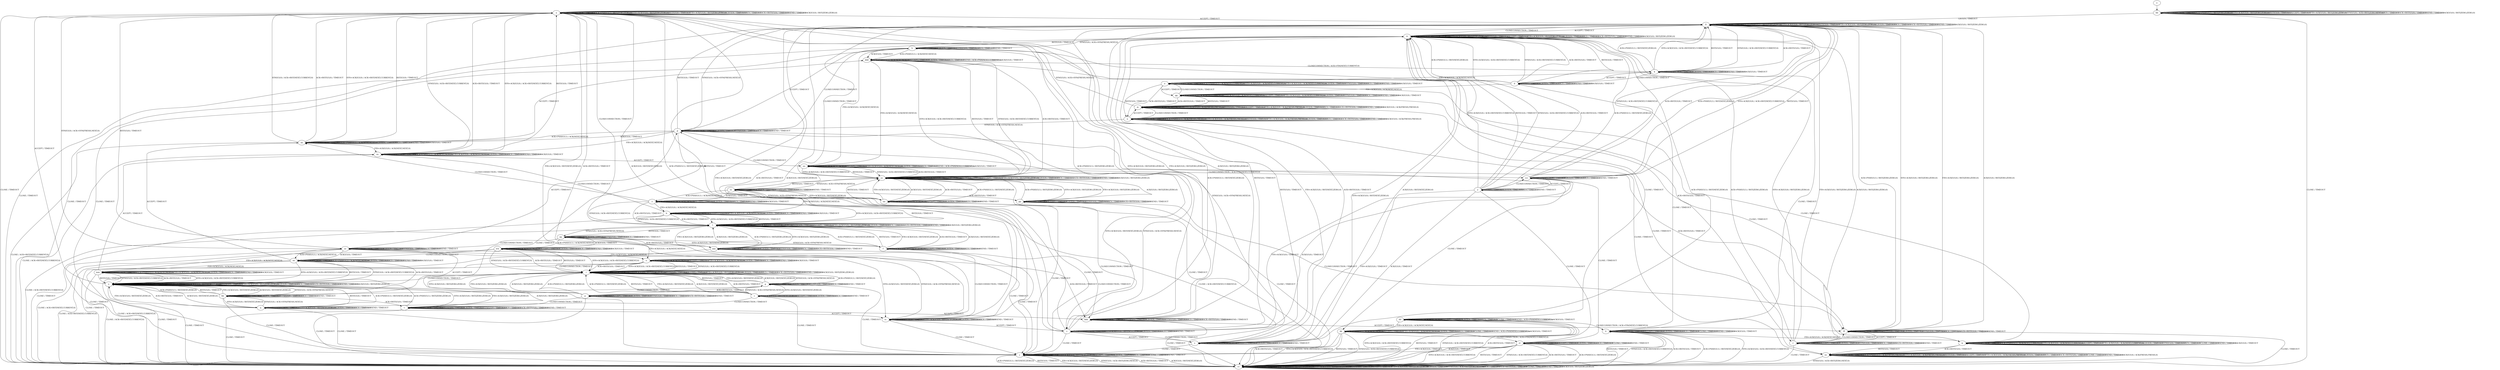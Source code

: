 digraph "" {
	graph ["Incoming time"=0.0005280971527099609,
		"Outgoing time"=0.07684731483459473,
		Output="{'States': 56, 'Transitions': 716, 'Filename': '../results/tcp_preset_100/TCP_FreeBSD_Server-TCP_FreeBSD_Server-3.dot'}",
		Reference="{'States': 56, 'Transitions': 716, 'Filename': '../subjects/tcp/TCP_FreeBSD_Server.dot'}",
		Solver=yices,
		Updated="{'States': 56, 'Transitions': 716, 'Filename': '../subjects/tcp/TCP_FreeBSD_Server.dot'}",
		"f-measure"=1.0,
		precision=1.0,
		recall=1.0
	];
	a -> a	[key=0,
		label="CLOSECONNECTION / TIMEOUT"];
	a -> a	[key=1,
		label="ACK+PSH(V,V,1) / RST(ZERO,ZERO,0)"];
	a -> a	[key=2,
		label="SYN+ACK(V,V,0) / RST(ZERO,ZERO,0)"];
	a -> a	[key=3,
		label="RST(V,V,0) / TIMEOUT"];
	a -> a	[key=4,
		label="FIN+ACK(V,V,0) / RST(ZERO,ZERO,0)"];
	a -> a	[key=5,
		label="LISTEN / TIMEOUT"];
	a -> a	[key=6,
		label="RCV / TIMEOUT"];
	a -> a	[key=7,
		label="ACK+RST(V,V,0) / TIMEOUT"];
	a -> a	[key=8,
		label="SEND / TIMEOUT"];
	a -> a	[key=9,
		label="ACK(V,V,0) / RST(ZERO,ZERO,0)"];
	a -> ll	[key=0,
		label="ACCEPT / TIMEOUT"];
	a -> vv	[key=0,
		label="CLOSE / TIMEOUT"];
	a -> zz	[key=0,
		label="SYN(V,V,0) / ACK+SYN(FRESH,NEXT,0)"];
	b -> b	[key=0,
		label="ACK+PSH(V,V,1) / ACK(NEXT,NEXT,0)"];
	b -> b	[key=1,
		label="ACCEPT / TIMEOUT"];
	b -> b	[key=2,
		label="FIN+ACK(V,V,0) / ACK(NEXT,NEXT,0)"];
	b -> b	[key=3,
		label="LISTEN / TIMEOUT"];
	b -> b	[key=4,
		label="RCV / TIMEOUT"];
	b -> b	[key=5,
		label="SEND / TIMEOUT"];
	b -> b	[key=6,
		label="ACK(V,V,0) / TIMEOUT"];
	b -> l	[key=0,
		label="SYN+ACK(V,V,0) / ACK+RST(NEXT,CURRENT,0)"];
	b -> l	[key=1,
		label="RST(V,V,0) / TIMEOUT"];
	b -> l	[key=2,
		label="SYN(V,V,0) / ACK+RST(NEXT,CURRENT,0)"];
	b -> l	[key=3,
		label="ACK+RST(V,V,0) / TIMEOUT"];
	b -> vv	[key=0,
		label="CLOSE / ACK+RST(NEXT,CURRENT,0)"];
	b -> xx	[key=0,
		label="CLOSECONNECTION / TIMEOUT"];
	c -> c	[key=0,
		label="SYN+ACK(V,V,0) / RST(NEXT,ZERO,0)"];
	c -> c	[key=1,
		label="ACCEPT / TIMEOUT"];
	c -> c	[key=2,
		label="LISTEN / TIMEOUT"];
	c -> c	[key=3,
		label="RCV / TIMEOUT"];
	c -> c	[key=4,
		label="SEND / TIMEOUT"];
	c -> g	[key=0,
		label="SYN(V,V,0) / ACK+SYN(FRESH,NEXT,0)"];
	c -> i	[key=0,
		label="ACK+PSH(V,V,1) / RST(NEXT,ZERO,0)"];
	c -> i	[key=1,
		label="RST(V,V,0) / TIMEOUT"];
	c -> i	[key=2,
		label="FIN+ACK(V,V,0) / RST(NEXT,ZERO,0)"];
	c -> i	[key=3,
		label="ACK+RST(V,V,0) / TIMEOUT"];
	c -> i	[key=4,
		label="ACK(V,V,0) / RST(NEXT,ZERO,0)"];
	c -> j	[key=0,
		label="CLOSE / TIMEOUT"];
	c -> q	[key=0,
		label="CLOSECONNECTION / TIMEOUT"];
	d -> d	[key=0,
		label="ACCEPT / TIMEOUT"];
	d -> d	[key=1,
		label="LISTEN / TIMEOUT"];
	d -> d	[key=2,
		label="RCV / TIMEOUT"];
	d -> d	[key=3,
		label="SEND / TIMEOUT"];
	d -> d	[key=4,
		label="ACK(V,V,0) / TIMEOUT"];
	d -> k	[key=0,
		label="CLOSECONNECTION / TIMEOUT"];
	d -> gg	[key=0,
		label="FIN+ACK(V,V,0) / ACK(NEXT,NEXT,0)"];
	d -> ii	[key=0,
		label="CLOSE / TIMEOUT"];
	d -> tt	[key=0,
		label="ACK+PSH(V,V,1) / RST(NEXT,ZERO,0)"];
	d -> tt	[key=1,
		label="SYN+ACK(V,V,0) / ACK+RST(NEXT,CURRENT,0)"];
	d -> tt	[key=2,
		label="RST(V,V,0) / TIMEOUT"];
	d -> tt	[key=3,
		label="SYN(V,V,0) / ACK+RST(NEXT,CURRENT,0)"];
	d -> tt	[key=4,
		label="ACK+RST(V,V,0) / TIMEOUT"];
	e -> bb	[key=0];
	f -> f	[key=0,
		label="SYN+ACK(V,V,0) / RST(NEXT,ZERO,0)"];
	f -> f	[key=1,
		label="ACCEPT / TIMEOUT"];
	f -> f	[key=2,
		label="LISTEN / TIMEOUT"];
	f -> f	[key=3,
		label="RCV / TIMEOUT"];
	f -> f	[key=4,
		label="SEND / TIMEOUT"];
	f -> j	[key=0,
		label="CLOSE / TIMEOUT"];
	f -> l	[key=0,
		label="ACK+PSH(V,V,1) / RST(NEXT,ZERO,0)"];
	f -> l	[key=1,
		label="RST(V,V,0) / TIMEOUT"];
	f -> l	[key=2,
		label="FIN+ACK(V,V,0) / RST(NEXT,ZERO,0)"];
	f -> l	[key=3,
		label="ACK+RST(V,V,0) / TIMEOUT"];
	f -> l	[key=4,
		label="ACK(V,V,0) / RST(NEXT,ZERO,0)"];
	f -> cc	[key=0,
		label="CLOSECONNECTION / TIMEOUT"];
	f -> qq	[key=0,
		label="SYN(V,V,0) / ACK+SYN(FRESH,NEXT,0)"];
	g -> c	[key=0,
		label="SYN+ACK(V,V,0) / RST(NEXT,ZERO,0)"];
	g -> g	[key=0,
		label="ACCEPT / TIMEOUT"];
	g -> g	[key=1,
		label="LISTEN / TIMEOUT"];
	g -> g	[key=2,
		label="SYN(V,V,0) / TIMEOUT"];
	g -> g	[key=3,
		label="RCV / TIMEOUT"];
	g -> g	[key=4,
		label="SEND / TIMEOUT"];
	g -> i	[key=0,
		label="ACK+PSH(V,V,1) / RST(NEXT,ZERO,0)"];
	g -> i	[key=1,
		label="RST(V,V,0) / TIMEOUT"];
	g -> i	[key=2,
		label="FIN+ACK(V,V,0) / RST(NEXT,ZERO,0)"];
	g -> i	[key=3,
		label="ACK(V,V,0) / RST(NEXT,ZERO,0)"];
	g -> j	[key=0,
		label="CLOSE / TIMEOUT"];
	g -> p	[key=0,
		label="ACK+RST(V,V,0) / TIMEOUT"];
	g -> hh	[key=0,
		label="CLOSECONNECTION / TIMEOUT"];
	h -> h	[key=0,
		label="ACCEPT / TIMEOUT"];
	h -> h	[key=1,
		label="LISTEN / TIMEOUT"];
	h -> h	[key=2,
		label="SYN(V,V,0) / TIMEOUT"];
	h -> h	[key=3,
		label="RCV / TIMEOUT"];
	h -> h	[key=4,
		label="SEND / TIMEOUT"];
	h -> j	[key=0,
		label="CLOSE / TIMEOUT"];
	h -> r	[key=0,
		label="ACK+RST(V,V,0) / TIMEOUT"];
	h -> s	[key=0,
		label="SYN+ACK(V,V,0) / RST(NEXT,ZERO,0)"];
	h -> jj	[key=0,
		label="CLOSECONNECTION / TIMEOUT"];
	h -> tt	[key=0,
		label="RST(V,V,0) / TIMEOUT"];
	h -> uu	[key=0,
		label="FIN+ACK(V,V,0) / ACK(NEXT,NEXT,0)"];
	h -> ddd	[key=0,
		label="ACK+PSH(V,V,1) / ACK(NEXT,NEXT,0)"];
	h -> ddd	[key=1,
		label="ACK(V,V,0) / TIMEOUT"];
	i -> g	[key=0,
		label="SYN(V,V,0) / ACK+SYN(FRESH,NEXT,0)"];
	i -> i	[key=0,
		label="ACK+PSH(V,V,1) / RST(ZERO,ZERO,0)"];
	i -> i	[key=1,
		label="SYN+ACK(V,V,0) / RST(ZERO,ZERO,0)"];
	i -> i	[key=2,
		label="RST(V,V,0) / TIMEOUT"];
	i -> i	[key=3,
		label="ACCEPT / TIMEOUT"];
	i -> i	[key=4,
		label="FIN+ACK(V,V,0) / RST(ZERO,ZERO,0)"];
	i -> i	[key=5,
		label="LISTEN / TIMEOUT"];
	i -> i	[key=6,
		label="RCV / TIMEOUT"];
	i -> i	[key=7,
		label="ACK+RST(V,V,0) / TIMEOUT"];
	i -> i	[key=8,
		label="SEND / TIMEOUT"];
	i -> i	[key=9,
		label="ACK(V,V,0) / RST(ZERO,ZERO,0)"];
	i -> x	[key=0,
		label="CLOSECONNECTION / TIMEOUT"];
	i -> vv	[key=0,
		label="CLOSE / TIMEOUT"];
	j -> j	[key=0,
		label="CLOSECONNECTION / TIMEOUT"];
	j -> j	[key=1,
		label="SYN+ACK(V,V,0) / RST(NEXT,ZERO,0)"];
	j -> j	[key=2,
		label="ACCEPT / TIMEOUT"];
	j -> j	[key=3,
		label="LISTEN / TIMEOUT"];
	j -> j	[key=4,
		label="RCV / TIMEOUT"];
	j -> j	[key=5,
		label="CLOSE / TIMEOUT"];
	j -> j	[key=6,
		label="SEND / TIMEOUT"];
	j -> vv	[key=0,
		label="ACK+PSH(V,V,1) / RST(NEXT,ZERO,0)"];
	j -> vv	[key=1,
		label="RST(V,V,0) / TIMEOUT"];
	j -> vv	[key=2,
		label="FIN+ACK(V,V,0) / RST(NEXT,ZERO,0)"];
	j -> vv	[key=3,
		label="SYN(V,V,0) / ACK+RST(ZERO,NEXT,0)"];
	j -> vv	[key=4,
		label="ACK+RST(V,V,0) / TIMEOUT"];
	j -> vv	[key=5,
		label="ACK(V,V,0) / RST(NEXT,ZERO,0)"];
	k -> d	[key=0,
		label="ACCEPT / TIMEOUT"];
	k -> k	[key=0,
		label="CLOSECONNECTION / TIMEOUT"];
	k -> k	[key=1,
		label="LISTEN / TIMEOUT"];
	k -> k	[key=2,
		label="RCV / TIMEOUT"];
	k -> k	[key=3,
		label="SEND / TIMEOUT"];
	k -> k	[key=4,
		label="ACK(V,V,0) / TIMEOUT"];
	k -> u	[key=0,
		label="FIN+ACK(V,V,0) / ACK(NEXT,NEXT,0)"];
	k -> ii	[key=0,
		label="CLOSE / TIMEOUT"];
	k -> ll	[key=0,
		label="ACK+PSH(V,V,1) / RST(NEXT,ZERO,0)"];
	k -> ll	[key=1,
		label="SYN+ACK(V,V,0) / ACK+RST(NEXT,CURRENT,0)"];
	k -> ll	[key=2,
		label="RST(V,V,0) / TIMEOUT"];
	k -> ll	[key=3,
		label="SYN(V,V,0) / ACK+RST(NEXT,CURRENT,0)"];
	k -> ll	[key=4,
		label="ACK+RST(V,V,0) / TIMEOUT"];
	l -> a	[key=0,
		label="CLOSECONNECTION / TIMEOUT"];
	l -> l	[key=0,
		label="ACK+PSH(V,V,1) / RST(ZERO,ZERO,0)"];
	l -> l	[key=1,
		label="SYN+ACK(V,V,0) / RST(ZERO,ZERO,0)"];
	l -> l	[key=2,
		label="RST(V,V,0) / TIMEOUT"];
	l -> l	[key=3,
		label="ACCEPT / TIMEOUT"];
	l -> l	[key=4,
		label="FIN+ACK(V,V,0) / RST(ZERO,ZERO,0)"];
	l -> l	[key=5,
		label="LISTEN / TIMEOUT"];
	l -> l	[key=6,
		label="RCV / TIMEOUT"];
	l -> l	[key=7,
		label="ACK+RST(V,V,0) / TIMEOUT"];
	l -> l	[key=8,
		label="SEND / TIMEOUT"];
	l -> l	[key=9,
		label="ACK(V,V,0) / RST(ZERO,ZERO,0)"];
	l -> qq	[key=0,
		label="SYN(V,V,0) / ACK+SYN(FRESH,NEXT,0)"];
	l -> vv	[key=0,
		label="CLOSE / TIMEOUT"];
	m -> h	[key=0,
		label="SYN(V,V,0) / ACK+SYN(FRESH,NEXT,0)"];
	m -> m	[key=0,
		label="ACK+PSH(V,V,1) / ACK(FRESH,FRESH,0)"];
	m -> m	[key=1,
		label="SYN+ACK(V,V,0) / ACK(FRESH,FRESH,0)"];
	m -> m	[key=2,
		label="RST(V,V,0) / TIMEOUT"];
	m -> m	[key=3,
		label="ACCEPT / TIMEOUT"];
	m -> m	[key=4,
		label="FIN+ACK(V,V,0) / ACK(FRESH,FRESH,0)"];
	m -> m	[key=5,
		label="LISTEN / TIMEOUT"];
	m -> m	[key=6,
		label="RCV / TIMEOUT"];
	m -> m	[key=7,
		label="ACK+RST(V,V,0) / TIMEOUT"];
	m -> m	[key=8,
		label="SEND / TIMEOUT"];
	m -> m	[key=9,
		label="ACK(V,V,0) / ACK(FRESH,FRESH,0)"];
	m -> n	[key=0,
		label="CLOSECONNECTION / TIMEOUT"];
	m -> oo	[key=0,
		label="CLOSE / TIMEOUT"];
	n -> m	[key=0,
		label="ACCEPT / TIMEOUT"];
	n -> n	[key=0,
		label="CLOSECONNECTION / TIMEOUT"];
	n -> n	[key=1,
		label="ACK+PSH(V,V,1) / ACK(FRESH,FRESH,0)"];
	n -> n	[key=2,
		label="SYN+ACK(V,V,0) / ACK(FRESH,FRESH,0)"];
	n -> n	[key=3,
		label="RST(V,V,0) / TIMEOUT"];
	n -> n	[key=4,
		label="FIN+ACK(V,V,0) / ACK(FRESH,FRESH,0)"];
	n -> n	[key=5,
		label="LISTEN / TIMEOUT"];
	n -> n	[key=6,
		label="RCV / TIMEOUT"];
	n -> n	[key=7,
		label="ACK+RST(V,V,0) / TIMEOUT"];
	n -> n	[key=8,
		label="SEND / TIMEOUT"];
	n -> n	[key=9,
		label="ACK(V,V,0) / ACK(FRESH,FRESH,0)"];
	n -> jj	[key=0,
		label="SYN(V,V,0) / ACK+SYN(FRESH,NEXT,0)"];
	n -> oo	[key=0,
		label="CLOSE / TIMEOUT"];
	o -> i	[key=0,
		label="SYN+ACK(V,V,0) / ACK+RST(NEXT,CURRENT,0)"];
	o -> i	[key=1,
		label="RST(V,V,0) / TIMEOUT"];
	o -> i	[key=2,
		label="SYN(V,V,0) / ACK+RST(NEXT,CURRENT,0)"];
	o -> i	[key=3,
		label="ACK+RST(V,V,0) / TIMEOUT"];
	o -> o	[key=0,
		label="ACK+PSH(V,V,1) / ACK(NEXT,NEXT,0)"];
	o -> o	[key=1,
		label="ACCEPT / TIMEOUT"];
	o -> o	[key=2,
		label="FIN+ACK(V,V,0) / ACK(NEXT,NEXT,0)"];
	o -> o	[key=3,
		label="LISTEN / TIMEOUT"];
	o -> o	[key=4,
		label="RCV / TIMEOUT"];
	o -> o	[key=5,
		label="SEND / TIMEOUT"];
	o -> o	[key=6,
		label="ACK(V,V,0) / TIMEOUT"];
	o -> mm	[key=0,
		label="CLOSECONNECTION / TIMEOUT"];
	o -> vv	[key=0,
		label="CLOSE / ACK+RST(NEXT,CURRENT,0)"];
	p -> i	[key=0,
		label="ACK+PSH(V,V,1) / RST(ZERO,ZERO,0)"];
	p -> i	[key=1,
		label="SYN+ACK(V,V,0) / RST(ZERO,ZERO,0)"];
	p -> i	[key=2,
		label="FIN+ACK(V,V,0) / RST(ZERO,ZERO,0)"];
	p -> i	[key=3,
		label="ACK(V,V,0) / RST(ZERO,ZERO,0)"];
	p -> p	[key=0,
		label="RST(V,V,0) / TIMEOUT"];
	p -> p	[key=1,
		label="ACCEPT / TIMEOUT"];
	p -> p	[key=2,
		label="LISTEN / TIMEOUT"];
	p -> p	[key=3,
		label="SYN(V,V,0) / TIMEOUT"];
	p -> p	[key=4,
		label="RCV / TIMEOUT"];
	p -> p	[key=5,
		label="ACK+RST(V,V,0) / TIMEOUT"];
	p -> p	[key=6,
		label="SEND / TIMEOUT"];
	p -> t	[key=0,
		label="CLOSECONNECTION / TIMEOUT"];
	p -> vv	[key=0,
		label="CLOSE / TIMEOUT"];
	q -> j	[key=0,
		label="CLOSE / TIMEOUT"];
	q -> q	[key=0,
		label="CLOSECONNECTION / TIMEOUT"];
	q -> q	[key=1,
		label="SYN+ACK(V,V,0) / RST(NEXT,ZERO,0)"];
	q -> q	[key=2,
		label="LISTEN / TIMEOUT"];
	q -> q	[key=3,
		label="RCV / TIMEOUT"];
	q -> q	[key=4,
		label="SEND / TIMEOUT"];
	q -> x	[key=0,
		label="ACK+PSH(V,V,1) / RST(NEXT,ZERO,0)"];
	q -> x	[key=1,
		label="RST(V,V,0) / TIMEOUT"];
	q -> x	[key=2,
		label="FIN+ACK(V,V,0) / RST(NEXT,ZERO,0)"];
	q -> x	[key=3,
		label="ACK+RST(V,V,0) / TIMEOUT"];
	q -> x	[key=4,
		label="ACK(V,V,0) / RST(NEXT,ZERO,0)"];
	q -> cc	[key=0,
		label="ACCEPT / TIMEOUT"];
	q -> hh	[key=0,
		label="SYN(V,V,0) / ACK+SYN(FRESH,NEXT,0)"];
	r -> r	[key=0,
		label="RST(V,V,0) / TIMEOUT"];
	r -> r	[key=1,
		label="ACCEPT / TIMEOUT"];
	r -> r	[key=2,
		label="LISTEN / TIMEOUT"];
	r -> r	[key=3,
		label="SYN(V,V,0) / TIMEOUT"];
	r -> r	[key=4,
		label="RCV / TIMEOUT"];
	r -> r	[key=5,
		label="ACK+RST(V,V,0) / TIMEOUT"];
	r -> r	[key=6,
		label="SEND / TIMEOUT"];
	r -> ff	[key=0,
		label="CLOSECONNECTION / TIMEOUT"];
	r -> tt	[key=0,
		label="ACK+PSH(V,V,1) / RST(ZERO,ZERO,0)"];
	r -> tt	[key=1,
		label="SYN+ACK(V,V,0) / RST(ZERO,ZERO,0)"];
	r -> tt	[key=2,
		label="FIN+ACK(V,V,0) / RST(ZERO,ZERO,0)"];
	r -> tt	[key=3,
		label="ACK(V,V,0) / RST(ZERO,ZERO,0)"];
	r -> vv	[key=0,
		label="CLOSE / TIMEOUT"];
	s -> h	[key=0,
		label="SYN(V,V,0) / ACK+SYN(FRESH,NEXT,0)"];
	s -> j	[key=0,
		label="CLOSE / TIMEOUT"];
	s -> s	[key=0,
		label="SYN+ACK(V,V,0) / RST(NEXT,ZERO,0)"];
	s -> s	[key=1,
		label="ACCEPT / TIMEOUT"];
	s -> s	[key=2,
		label="LISTEN / TIMEOUT"];
	s -> s	[key=3,
		label="RCV / TIMEOUT"];
	s -> s	[key=4,
		label="SEND / TIMEOUT"];
	s -> v	[key=0,
		label="CLOSECONNECTION / TIMEOUT"];
	s -> tt	[key=0,
		label="ACK+PSH(V,V,1) / RST(NEXT,ZERO,0)"];
	s -> tt	[key=1,
		label="RST(V,V,0) / TIMEOUT"];
	s -> tt	[key=2,
		label="FIN+ACK(V,V,0) / RST(NEXT,ZERO,0)"];
	s -> tt	[key=3,
		label="ACK+RST(V,V,0) / TIMEOUT"];
	s -> tt	[key=4,
		label="ACK(V,V,0) / RST(NEXT,ZERO,0)"];
	t -> t	[key=0,
		label="CLOSECONNECTION / TIMEOUT"];
	t -> t	[key=1,
		label="RST(V,V,0) / TIMEOUT"];
	t -> t	[key=2,
		label="LISTEN / TIMEOUT"];
	t -> t	[key=3,
		label="SYN(V,V,0) / TIMEOUT"];
	t -> t	[key=4,
		label="RCV / TIMEOUT"];
	t -> t	[key=5,
		label="ACK+RST(V,V,0) / TIMEOUT"];
	t -> t	[key=6,
		label="SEND / TIMEOUT"];
	t -> x	[key=0,
		label="ACK+PSH(V,V,1) / RST(ZERO,ZERO,0)"];
	t -> x	[key=1,
		label="SYN+ACK(V,V,0) / RST(ZERO,ZERO,0)"];
	t -> x	[key=2,
		label="FIN+ACK(V,V,0) / RST(ZERO,ZERO,0)"];
	t -> x	[key=3,
		label="ACK(V,V,0) / RST(ZERO,ZERO,0)"];
	t -> vv	[key=0,
		label="CLOSE / TIMEOUT"];
	t -> bbb	[key=0,
		label="ACCEPT / TIMEOUT"];
	u -> n	[key=0,
		label="RST(V,V,0) / TIMEOUT"];
	u -> n	[key=1,
		label="ACK+RST(V,V,0) / TIMEOUT"];
	u -> u	[key=0,
		label="CLOSECONNECTION / TIMEOUT"];
	u -> u	[key=1,
		label="ACK+PSH(V,V,1) / ACK(NEXT,CURRENT,0)"];
	u -> u	[key=2,
		label="SYN+ACK(V,V,0) / ACK(NEXT,CURRENT,0)"];
	u -> u	[key=3,
		label="FIN+ACK(V,V,0) / ACK(NEXT,CURRENT,0)"];
	u -> u	[key=4,
		label="LISTEN / TIMEOUT"];
	u -> u	[key=5,
		label="SYN(V,V,0) / TIMEOUT"];
	u -> u	[key=6,
		label="RCV / TIMEOUT"];
	u -> u	[key=7,
		label="SEND / TIMEOUT"];
	u -> u	[key=8,
		label="ACK(V,V,0) / TIMEOUT"];
	u -> w	[key=0,
		label="CLOSE / TIMEOUT"];
	u -> gg	[key=0,
		label="ACCEPT / TIMEOUT"];
	v -> j	[key=0,
		label="CLOSE / TIMEOUT"];
	v -> s	[key=0,
		label="ACCEPT / TIMEOUT"];
	v -> v	[key=0,
		label="CLOSECONNECTION / TIMEOUT"];
	v -> v	[key=1,
		label="SYN+ACK(V,V,0) / RST(NEXT,ZERO,0)"];
	v -> v	[key=2,
		label="LISTEN / TIMEOUT"];
	v -> v	[key=3,
		label="RCV / TIMEOUT"];
	v -> v	[key=4,
		label="SEND / TIMEOUT"];
	v -> jj	[key=0,
		label="SYN(V,V,0) / ACK+SYN(FRESH,NEXT,0)"];
	v -> ll	[key=0,
		label="ACK+PSH(V,V,1) / RST(NEXT,ZERO,0)"];
	v -> ll	[key=1,
		label="RST(V,V,0) / TIMEOUT"];
	v -> ll	[key=2,
		label="FIN+ACK(V,V,0) / RST(NEXT,ZERO,0)"];
	v -> ll	[key=3,
		label="ACK+RST(V,V,0) / TIMEOUT"];
	v -> ll	[key=4,
		label="ACK(V,V,0) / RST(NEXT,ZERO,0)"];
	w -> w	[key=0,
		label="CLOSECONNECTION / TIMEOUT"];
	w -> w	[key=1,
		label="ACK+PSH(V,V,1) / ACK(NEXT,CURRENT,0)"];
	w -> w	[key=2,
		label="SYN+ACK(V,V,0) / ACK(NEXT,CURRENT,0)"];
	w -> w	[key=3,
		label="ACCEPT / TIMEOUT"];
	w -> w	[key=4,
		label="FIN+ACK(V,V,0) / ACK(NEXT,CURRENT,0)"];
	w -> w	[key=5,
		label="LISTEN / TIMEOUT"];
	w -> w	[key=6,
		label="SYN(V,V,0) / TIMEOUT"];
	w -> w	[key=7,
		label="RCV / TIMEOUT"];
	w -> w	[key=8,
		label="CLOSE / TIMEOUT"];
	w -> w	[key=9,
		label="SEND / TIMEOUT"];
	w -> w	[key=10,
		label="ACK(V,V,0) / TIMEOUT"];
	w -> oo	[key=0,
		label="RST(V,V,0) / TIMEOUT"];
	w -> oo	[key=1,
		label="ACK+RST(V,V,0) / TIMEOUT"];
	x -> a	[key=0,
		label="ACCEPT / TIMEOUT"];
	x -> x	[key=0,
		label="CLOSECONNECTION / TIMEOUT"];
	x -> x	[key=1,
		label="ACK+PSH(V,V,1) / RST(ZERO,ZERO,0)"];
	x -> x	[key=2,
		label="SYN+ACK(V,V,0) / RST(ZERO,ZERO,0)"];
	x -> x	[key=3,
		label="RST(V,V,0) / TIMEOUT"];
	x -> x	[key=4,
		label="FIN+ACK(V,V,0) / RST(ZERO,ZERO,0)"];
	x -> x	[key=5,
		label="LISTEN / TIMEOUT"];
	x -> x	[key=6,
		label="RCV / TIMEOUT"];
	x -> x	[key=7,
		label="ACK+RST(V,V,0) / TIMEOUT"];
	x -> x	[key=8,
		label="SEND / TIMEOUT"];
	x -> x	[key=9,
		label="ACK(V,V,0) / RST(ZERO,ZERO,0)"];
	x -> hh	[key=0,
		label="SYN(V,V,0) / ACK+SYN(FRESH,NEXT,0)"];
	x -> vv	[key=0,
		label="CLOSE / TIMEOUT"];
	y -> s	[key=0,
		label="FIN+ACK(V,V,0) / TIMEOUT"];
	y -> s	[key=1,
		label="ACK(V,V,0) / TIMEOUT"];
	y -> y	[key=0,
		label="ACCEPT / TIMEOUT"];
	y -> y	[key=1,
		label="LISTEN / TIMEOUT"];
	y -> y	[key=2,
		label="RCV / TIMEOUT"];
	y -> y	[key=3,
		label="SEND / TIMEOUT"];
	y -> rr	[key=0,
		label="CLOSE / TIMEOUT"];
	y -> tt	[key=0,
		label="ACK+PSH(V,V,1) / RST(NEXT,ZERO,0)"];
	y -> tt	[key=1,
		label="SYN+ACK(V,V,0) / ACK+RST(NEXT,CURRENT,0)"];
	y -> tt	[key=2,
		label="RST(V,V,0) / TIMEOUT"];
	y -> tt	[key=3,
		label="SYN(V,V,0) / ACK+RST(NEXT,CURRENT,0)"];
	y -> tt	[key=4,
		label="ACK+RST(V,V,0) / TIMEOUT"];
	y -> ccc	[key=0,
		label="CLOSECONNECTION / TIMEOUT"];
	z -> b	[key=0,
		label="FIN+ACK(V,V,0) / ACK(NEXT,NEXT,0)"];
	z -> l	[key=0,
		label="SYN+ACK(V,V,0) / ACK+RST(NEXT,CURRENT,0)"];
	z -> l	[key=1,
		label="RST(V,V,0) / TIMEOUT"];
	z -> l	[key=2,
		label="SYN(V,V,0) / ACK+RST(NEXT,CURRENT,0)"];
	z -> l	[key=3,
		label="ACK+RST(V,V,0) / TIMEOUT"];
	z -> z	[key=0,
		label="ACK+PSH(V,V,1) / ACK(NEXT,NEXT,0)"];
	z -> z	[key=1,
		label="ACCEPT / TIMEOUT"];
	z -> z	[key=2,
		label="LISTEN / TIMEOUT"];
	z -> z	[key=3,
		label="RCV / TIMEOUT"];
	z -> z	[key=4,
		label="SEND / TIMEOUT"];
	z -> z	[key=5,
		label="ACK(V,V,0) / TIMEOUT"];
	z -> aa	[key=0,
		label="CLOSECONNECTION / TIMEOUT"];
	z -> vv	[key=0,
		label="CLOSE / ACK+RST(NEXT,CURRENT,0)"];
	aa -> a	[key=0,
		label="SYN+ACK(V,V,0) / ACK+RST(NEXT,CURRENT,0)"];
	aa -> a	[key=1,
		label="RST(V,V,0) / TIMEOUT"];
	aa -> a	[key=2,
		label="SYN(V,V,0) / ACK+RST(NEXT,CURRENT,0)"];
	aa -> a	[key=3,
		label="ACK+RST(V,V,0) / TIMEOUT"];
	aa -> aa	[key=0,
		label="CLOSECONNECTION / TIMEOUT"];
	aa -> aa	[key=1,
		label="ACK+PSH(V,V,1) / ACK(NEXT,NEXT,0)"];
	aa -> aa	[key=2,
		label="LISTEN / TIMEOUT"];
	aa -> aa	[key=3,
		label="RCV / TIMEOUT"];
	aa -> aa	[key=4,
		label="SEND / TIMEOUT"];
	aa -> aa	[key=5,
		label="ACK(V,V,0) / TIMEOUT"];
	aa -> vv	[key=0,
		label="CLOSE / ACK+RST(NEXT,CURRENT,0)"];
	aa -> xx	[key=0,
		label="FIN+ACK(V,V,0) / ACK(NEXT,NEXT,0)"];
	aa -> ddd	[key=0,
		label="ACCEPT / TIMEOUT"];
	bb -> bb	[key=0,
		label="CLOSECONNECTION / TIMEOUT"];
	bb -> bb	[key=1,
		label="ACK+PSH(V,V,1) / RST(ZERO,ZERO,0)"];
	bb -> bb	[key=2,
		label="SYN+ACK(V,V,0) / RST(ZERO,ZERO,0)"];
	bb -> bb	[key=3,
		label="RST(V,V,0) / TIMEOUT"];
	bb -> bb	[key=4,
		label="ACCEPT / TIMEOUT"];
	bb -> bb	[key=5,
		label="FIN+ACK(V,V,0) / RST(ZERO,ZERO,0)"];
	bb -> bb	[key=6,
		label="SYN(V,V,0) / ACK+RST(ZERO,NEXT,0)"];
	bb -> bb	[key=7,
		label="RCV / TIMEOUT"];
	bb -> bb	[key=8,
		label="ACK+RST(V,V,0) / TIMEOUT"];
	bb -> bb	[key=9,
		label="SEND / TIMEOUT"];
	bb -> bb	[key=10,
		label="ACK(V,V,0) / RST(ZERO,ZERO,0)"];
	bb -> ll	[key=0,
		label="LISTEN / TIMEOUT"];
	bb -> vv	[key=0,
		label="CLOSE / TIMEOUT"];
	cc -> a	[key=0,
		label="ACK+PSH(V,V,1) / RST(NEXT,ZERO,0)"];
	cc -> a	[key=1,
		label="RST(V,V,0) / TIMEOUT"];
	cc -> a	[key=2,
		label="FIN+ACK(V,V,0) / RST(NEXT,ZERO,0)"];
	cc -> a	[key=3,
		label="ACK+RST(V,V,0) / TIMEOUT"];
	cc -> a	[key=4,
		label="ACK(V,V,0) / RST(NEXT,ZERO,0)"];
	cc -> j	[key=0,
		label="CLOSE / TIMEOUT"];
	cc -> v	[key=0,
		label="ACCEPT / TIMEOUT"];
	cc -> cc	[key=0,
		label="CLOSECONNECTION / TIMEOUT"];
	cc -> cc	[key=1,
		label="SYN+ACK(V,V,0) / RST(NEXT,ZERO,0)"];
	cc -> cc	[key=2,
		label="LISTEN / TIMEOUT"];
	cc -> cc	[key=3,
		label="RCV / TIMEOUT"];
	cc -> cc	[key=4,
		label="SEND / TIMEOUT"];
	cc -> zz	[key=0,
		label="SYN(V,V,0) / ACK+SYN(FRESH,NEXT,0)"];
	dd -> dd	[key=0,
		label="ACK+PSH(V,V,1) / ACK(NEXT,NEXT,0)"];
	dd -> dd	[key=1,
		label="ACCEPT / TIMEOUT"];
	dd -> dd	[key=2,
		label="LISTEN / TIMEOUT"];
	dd -> dd	[key=3,
		label="RCV / TIMEOUT"];
	dd -> dd	[key=4,
		label="CLOSE / TIMEOUT"];
	dd -> dd	[key=5,
		label="SEND / ACK+PSH(NEXT,CURRENT,1)"];
	dd -> dd	[key=6,
		label="ACK(V,V,0) / TIMEOUT"];
	dd -> ii	[key=0,
		label="CLOSECONNECTION / ACK+FIN(NEXT,CURRENT,0)"];
	dd -> kk	[key=0,
		label="FIN+ACK(V,V,0) / ACK(NEXT,NEXT,0)"];
	dd -> vv	[key=0,
		label="SYN+ACK(V,V,0) / ACK+RST(NEXT,CURRENT,0)"];
	dd -> vv	[key=1,
		label="RST(V,V,0) / TIMEOUT"];
	dd -> vv	[key=2,
		label="SYN(V,V,0) / ACK+RST(NEXT,CURRENT,0)"];
	dd -> vv	[key=3,
		label="ACK+RST(V,V,0) / TIMEOUT"];
	ee -> x	[key=0,
		label="SYN+ACK(V,V,0) / ACK+RST(NEXT,CURRENT,0)"];
	ee -> x	[key=1,
		label="RST(V,V,0) / TIMEOUT"];
	ee -> x	[key=2,
		label="SYN(V,V,0) / ACK+RST(NEXT,CURRENT,0)"];
	ee -> x	[key=3,
		label="ACK+RST(V,V,0) / TIMEOUT"];
	ee -> aa	[key=0,
		label="ACCEPT / TIMEOUT"];
	ee -> ee	[key=0,
		label="CLOSECONNECTION / TIMEOUT"];
	ee -> ee	[key=1,
		label="ACK+PSH(V,V,1) / ACK(NEXT,NEXT,0)"];
	ee -> ee	[key=2,
		label="LISTEN / TIMEOUT"];
	ee -> ee	[key=3,
		label="RCV / TIMEOUT"];
	ee -> ee	[key=4,
		label="SEND / TIMEOUT"];
	ee -> ee	[key=5,
		label="ACK(V,V,0) / TIMEOUT"];
	ee -> mm	[key=0,
		label="FIN+ACK(V,V,0) / ACK(NEXT,NEXT,0)"];
	ee -> vv	[key=0,
		label="CLOSE / ACK+RST(NEXT,CURRENT,0)"];
	ff -> r	[key=0,
		label="ACCEPT / TIMEOUT"];
	ff -> ff	[key=0,
		label="CLOSECONNECTION / TIMEOUT"];
	ff -> ff	[key=1,
		label="RST(V,V,0) / TIMEOUT"];
	ff -> ff	[key=2,
		label="LISTEN / TIMEOUT"];
	ff -> ff	[key=3,
		label="SYN(V,V,0) / TIMEOUT"];
	ff -> ff	[key=4,
		label="RCV / TIMEOUT"];
	ff -> ff	[key=5,
		label="ACK+RST(V,V,0) / TIMEOUT"];
	ff -> ff	[key=6,
		label="SEND / TIMEOUT"];
	ff -> ll	[key=0,
		label="ACK+PSH(V,V,1) / RST(ZERO,ZERO,0)"];
	ff -> ll	[key=1,
		label="SYN+ACK(V,V,0) / RST(ZERO,ZERO,0)"];
	ff -> ll	[key=2,
		label="FIN+ACK(V,V,0) / RST(ZERO,ZERO,0)"];
	ff -> ll	[key=3,
		label="ACK(V,V,0) / RST(ZERO,ZERO,0)"];
	ff -> vv	[key=0,
		label="CLOSE / TIMEOUT"];
	gg -> m	[key=0,
		label="RST(V,V,0) / TIMEOUT"];
	gg -> m	[key=1,
		label="ACK+RST(V,V,0) / TIMEOUT"];
	gg -> u	[key=0,
		label="CLOSECONNECTION / TIMEOUT"];
	gg -> w	[key=0,
		label="CLOSE / TIMEOUT"];
	gg -> gg	[key=0,
		label="ACK+PSH(V,V,1) / ACK(NEXT,CURRENT,0)"];
	gg -> gg	[key=1,
		label="SYN+ACK(V,V,0) / ACK(NEXT,CURRENT,0)"];
	gg -> gg	[key=2,
		label="ACCEPT / TIMEOUT"];
	gg -> gg	[key=3,
		label="FIN+ACK(V,V,0) / ACK(NEXT,CURRENT,0)"];
	gg -> gg	[key=4,
		label="LISTEN / TIMEOUT"];
	gg -> gg	[key=5,
		label="SYN(V,V,0) / TIMEOUT"];
	gg -> gg	[key=6,
		label="RCV / TIMEOUT"];
	gg -> gg	[key=7,
		label="SEND / TIMEOUT"];
	gg -> gg	[key=8,
		label="ACK(V,V,0) / TIMEOUT"];
	hh -> j	[key=0,
		label="CLOSE / TIMEOUT"];
	hh -> q	[key=0,
		label="SYN+ACK(V,V,0) / RST(NEXT,ZERO,0)"];
	hh -> t	[key=0,
		label="ACK+RST(V,V,0) / TIMEOUT"];
	hh -> x	[key=0,
		label="ACK+PSH(V,V,1) / RST(NEXT,ZERO,0)"];
	hh -> x	[key=1,
		label="RST(V,V,0) / TIMEOUT"];
	hh -> x	[key=2,
		label="FIN+ACK(V,V,0) / RST(NEXT,ZERO,0)"];
	hh -> x	[key=3,
		label="ACK(V,V,0) / RST(NEXT,ZERO,0)"];
	hh -> hh	[key=0,
		label="CLOSECONNECTION / TIMEOUT"];
	hh -> hh	[key=1,
		label="LISTEN / TIMEOUT"];
	hh -> hh	[key=2,
		label="SYN(V,V,0) / TIMEOUT"];
	hh -> hh	[key=3,
		label="RCV / TIMEOUT"];
	hh -> hh	[key=4,
		label="SEND / TIMEOUT"];
	hh -> zz	[key=0,
		label="ACCEPT / TIMEOUT"];
	ii -> w	[key=0,
		label="FIN+ACK(V,V,0) / ACK(NEXT,NEXT,0)"];
	ii -> ii	[key=0,
		label="CLOSECONNECTION / TIMEOUT"];
	ii -> ii	[key=1,
		label="ACCEPT / TIMEOUT"];
	ii -> ii	[key=2,
		label="LISTEN / TIMEOUT"];
	ii -> ii	[key=3,
		label="RCV / TIMEOUT"];
	ii -> ii	[key=4,
		label="CLOSE / TIMEOUT"];
	ii -> ii	[key=5,
		label="SEND / TIMEOUT"];
	ii -> ii	[key=6,
		label="ACK(V,V,0) / TIMEOUT"];
	ii -> vv	[key=0,
		label="ACK+PSH(V,V,1) / RST(NEXT,ZERO,0)"];
	ii -> vv	[key=1,
		label="SYN+ACK(V,V,0) / ACK+RST(NEXT,CURRENT,0)"];
	ii -> vv	[key=2,
		label="RST(V,V,0) / TIMEOUT"];
	ii -> vv	[key=3,
		label="SYN(V,V,0) / ACK+RST(NEXT,CURRENT,0)"];
	ii -> vv	[key=4,
		label="ACK+RST(V,V,0) / TIMEOUT"];
	jj -> h	[key=0,
		label="ACCEPT / TIMEOUT"];
	jj -> j	[key=0,
		label="CLOSE / TIMEOUT"];
	jj -> v	[key=0,
		label="SYN+ACK(V,V,0) / RST(NEXT,ZERO,0)"];
	jj -> aa	[key=0,
		label="ACK+PSH(V,V,1) / ACK(NEXT,NEXT,0)"];
	jj -> aa	[key=1,
		label="ACK(V,V,0) / TIMEOUT"];
	jj -> ff	[key=0,
		label="ACK+RST(V,V,0) / TIMEOUT"];
	jj -> jj	[key=0,
		label="CLOSECONNECTION / TIMEOUT"];
	jj -> jj	[key=1,
		label="LISTEN / TIMEOUT"];
	jj -> jj	[key=2,
		label="SYN(V,V,0) / TIMEOUT"];
	jj -> jj	[key=3,
		label="RCV / TIMEOUT"];
	jj -> jj	[key=4,
		label="SEND / TIMEOUT"];
	jj -> ll	[key=0,
		label="RST(V,V,0) / TIMEOUT"];
	jj -> xx	[key=0,
		label="FIN+ACK(V,V,0) / ACK(NEXT,NEXT,0)"];
	kk -> kk	[key=0,
		label="ACK+PSH(V,V,1) / ACK(NEXT,NEXT,0)"];
	kk -> kk	[key=1,
		label="ACCEPT / TIMEOUT"];
	kk -> kk	[key=2,
		label="FIN+ACK(V,V,0) / ACK(NEXT,NEXT,0)"];
	kk -> kk	[key=3,
		label="LISTEN / TIMEOUT"];
	kk -> kk	[key=4,
		label="RCV / TIMEOUT"];
	kk -> kk	[key=5,
		label="CLOSE / TIMEOUT"];
	kk -> kk	[key=6,
		label="SEND / ACK+PSH(NEXT,CURRENT,1)"];
	kk -> kk	[key=7,
		label="ACK(V,V,0) / TIMEOUT"];
	kk -> rr	[key=0,
		label="CLOSECONNECTION / ACK+FIN(NEXT,CURRENT,0)"];
	kk -> vv	[key=0,
		label="SYN+ACK(V,V,0) / ACK+RST(NEXT,CURRENT,0)"];
	kk -> vv	[key=1,
		label="RST(V,V,0) / TIMEOUT"];
	kk -> vv	[key=2,
		label="SYN(V,V,0) / ACK+RST(NEXT,CURRENT,0)"];
	kk -> vv	[key=3,
		label="ACK+RST(V,V,0) / TIMEOUT"];
	ll -> jj	[key=0,
		label="SYN(V,V,0) / ACK+SYN(FRESH,NEXT,0)"];
	ll -> ll	[key=0,
		label="CLOSECONNECTION / TIMEOUT"];
	ll -> ll	[key=1,
		label="ACK+PSH(V,V,1) / RST(ZERO,ZERO,0)"];
	ll -> ll	[key=2,
		label="SYN+ACK(V,V,0) / RST(ZERO,ZERO,0)"];
	ll -> ll	[key=3,
		label="RST(V,V,0) / TIMEOUT"];
	ll -> ll	[key=4,
		label="FIN+ACK(V,V,0) / RST(ZERO,ZERO,0)"];
	ll -> ll	[key=5,
		label="LISTEN / TIMEOUT"];
	ll -> ll	[key=6,
		label="RCV / TIMEOUT"];
	ll -> ll	[key=7,
		label="ACK+RST(V,V,0) / TIMEOUT"];
	ll -> ll	[key=8,
		label="SEND / TIMEOUT"];
	ll -> ll	[key=9,
		label="ACK(V,V,0) / RST(ZERO,ZERO,0)"];
	ll -> tt	[key=0,
		label="ACCEPT / TIMEOUT"];
	ll -> vv	[key=0,
		label="CLOSE / TIMEOUT"];
	mm -> x	[key=0,
		label="SYN+ACK(V,V,0) / ACK+RST(NEXT,CURRENT,0)"];
	mm -> x	[key=1,
		label="RST(V,V,0) / TIMEOUT"];
	mm -> x	[key=2,
		label="SYN(V,V,0) / ACK+RST(NEXT,CURRENT,0)"];
	mm -> x	[key=3,
		label="ACK+RST(V,V,0) / TIMEOUT"];
	mm -> mm	[key=0,
		label="CLOSECONNECTION / TIMEOUT"];
	mm -> mm	[key=1,
		label="ACK+PSH(V,V,1) / ACK(NEXT,NEXT,0)"];
	mm -> mm	[key=2,
		label="FIN+ACK(V,V,0) / ACK(NEXT,NEXT,0)"];
	mm -> mm	[key=3,
		label="LISTEN / TIMEOUT"];
	mm -> mm	[key=4,
		label="RCV / TIMEOUT"];
	mm -> mm	[key=5,
		label="SEND / TIMEOUT"];
	mm -> mm	[key=6,
		label="ACK(V,V,0) / TIMEOUT"];
	mm -> vv	[key=0,
		label="CLOSE / ACK+RST(NEXT,CURRENT,0)"];
	mm -> xx	[key=0,
		label="ACCEPT / TIMEOUT"];
	nn -> j	[key=0,
		label="CLOSE / TIMEOUT"];
	nn -> v	[key=0,
		label="CLOSECONNECTION / TIMEOUT"];
	nn -> nn	[key=0,
		label="SYN+ACK(V,V,0) / RST(NEXT,ZERO,0)"];
	nn -> nn	[key=1,
		label="ACCEPT / TIMEOUT"];
	nn -> nn	[key=2,
		label="LISTEN / TIMEOUT"];
	nn -> nn	[key=3,
		label="RCV / TIMEOUT"];
	nn -> nn	[key=4,
		label="SEND / TIMEOUT"];
	nn -> ss	[key=0,
		label="SYN(V,V,0) / ACK+SYN(FRESH,NEXT,0)"];
	nn -> yy	[key=0,
		label="ACK+PSH(V,V,1) / RST(NEXT,ZERO,0)"];
	nn -> yy	[key=1,
		label="RST(V,V,0) / TIMEOUT"];
	nn -> yy	[key=2,
		label="FIN+ACK(V,V,0) / RST(NEXT,ZERO,0)"];
	nn -> yy	[key=3,
		label="ACK+RST(V,V,0) / TIMEOUT"];
	nn -> yy	[key=4,
		label="ACK(V,V,0) / RST(NEXT,ZERO,0)"];
	oo -> oo	[key=0,
		label="CLOSECONNECTION / TIMEOUT"];
	oo -> oo	[key=1,
		label="ACK+PSH(V,V,1) / ACK(FRESH,FRESH,0)"];
	oo -> oo	[key=2,
		label="SYN+ACK(V,V,0) / ACK(FRESH,FRESH,0)"];
	oo -> oo	[key=3,
		label="RST(V,V,0) / TIMEOUT"];
	oo -> oo	[key=4,
		label="ACCEPT / TIMEOUT"];
	oo -> oo	[key=5,
		label="FIN+ACK(V,V,0) / ACK(FRESH,FRESH,0)"];
	oo -> oo	[key=6,
		label="LISTEN / TIMEOUT"];
	oo -> oo	[key=7,
		label="RCV / TIMEOUT"];
	oo -> oo	[key=8,
		label="ACK+RST(V,V,0) / TIMEOUT"];
	oo -> oo	[key=9,
		label="CLOSE / TIMEOUT"];
	oo -> oo	[key=10,
		label="SEND / TIMEOUT"];
	oo -> oo	[key=11,
		label="ACK(V,V,0) / ACK(FRESH,FRESH,0)"];
	oo -> vv	[key=0,
		label="SYN(V,V,0) / ACK+RST(ZERO,NEXT,0)"];
	pp -> ff	[key=0,
		label="CLOSECONNECTION / TIMEOUT"];
	pp -> pp	[key=0,
		label="RST(V,V,0) / TIMEOUT"];
	pp -> pp	[key=1,
		label="ACCEPT / TIMEOUT"];
	pp -> pp	[key=2,
		label="LISTEN / TIMEOUT"];
	pp -> pp	[key=3,
		label="SYN(V,V,0) / TIMEOUT"];
	pp -> pp	[key=4,
		label="RCV / TIMEOUT"];
	pp -> pp	[key=5,
		label="ACK+RST(V,V,0) / TIMEOUT"];
	pp -> pp	[key=6,
		label="SEND / TIMEOUT"];
	pp -> vv	[key=0,
		label="CLOSE / TIMEOUT"];
	pp -> yy	[key=0,
		label="ACK+PSH(V,V,1) / RST(ZERO,ZERO,0)"];
	pp -> yy	[key=1,
		label="SYN+ACK(V,V,0) / RST(ZERO,ZERO,0)"];
	pp -> yy	[key=2,
		label="FIN+ACK(V,V,0) / RST(ZERO,ZERO,0)"];
	pp -> yy	[key=3,
		label="ACK(V,V,0) / RST(ZERO,ZERO,0)"];
	qq -> f	[key=0,
		label="SYN+ACK(V,V,0) / RST(NEXT,ZERO,0)"];
	qq -> j	[key=0,
		label="CLOSE / TIMEOUT"];
	qq -> l	[key=0,
		label="RST(V,V,0) / TIMEOUT"];
	qq -> o	[key=0,
		label="FIN+ACK(V,V,0) / ACK(NEXT,NEXT,0)"];
	qq -> qq	[key=0,
		label="ACCEPT / TIMEOUT"];
	qq -> qq	[key=1,
		label="LISTEN / TIMEOUT"];
	qq -> qq	[key=2,
		label="SYN(V,V,0) / TIMEOUT"];
	qq -> qq	[key=3,
		label="RCV / TIMEOUT"];
	qq -> qq	[key=4,
		label="SEND / TIMEOUT"];
	qq -> ww	[key=0,
		label="ACK+PSH(V,V,1) / ACK(NEXT,NEXT,0)"];
	qq -> ww	[key=1,
		label="ACK(V,V,0) / TIMEOUT"];
	qq -> zz	[key=0,
		label="CLOSECONNECTION / TIMEOUT"];
	qq -> aaa	[key=0,
		label="ACK+RST(V,V,0) / TIMEOUT"];
	rr -> j	[key=0,
		label="FIN+ACK(V,V,0) / TIMEOUT"];
	rr -> j	[key=1,
		label="ACK(V,V,0) / TIMEOUT"];
	rr -> rr	[key=0,
		label="CLOSECONNECTION / TIMEOUT"];
	rr -> rr	[key=1,
		label="ACCEPT / TIMEOUT"];
	rr -> rr	[key=2,
		label="LISTEN / TIMEOUT"];
	rr -> rr	[key=3,
		label="RCV / TIMEOUT"];
	rr -> rr	[key=4,
		label="CLOSE / TIMEOUT"];
	rr -> rr	[key=5,
		label="SEND / TIMEOUT"];
	rr -> vv	[key=0,
		label="ACK+PSH(V,V,1) / RST(NEXT,ZERO,0)"];
	rr -> vv	[key=1,
		label="SYN+ACK(V,V,0) / ACK+RST(NEXT,CURRENT,0)"];
	rr -> vv	[key=2,
		label="RST(V,V,0) / TIMEOUT"];
	rr -> vv	[key=3,
		label="SYN(V,V,0) / ACK+RST(NEXT,CURRENT,0)"];
	rr -> vv	[key=4,
		label="ACK+RST(V,V,0) / TIMEOUT"];
	ss -> b	[key=0,
		label="FIN+ACK(V,V,0) / ACK(NEXT,NEXT,0)"];
	ss -> j	[key=0,
		label="CLOSE / TIMEOUT"];
	ss -> z	[key=0,
		label="ACK+PSH(V,V,1) / ACK(NEXT,NEXT,0)"];
	ss -> z	[key=1,
		label="ACK(V,V,0) / TIMEOUT"];
	ss -> jj	[key=0,
		label="CLOSECONNECTION / TIMEOUT"];
	ss -> nn	[key=0,
		label="SYN+ACK(V,V,0) / RST(NEXT,ZERO,0)"];
	ss -> pp	[key=0,
		label="ACK+RST(V,V,0) / TIMEOUT"];
	ss -> ss	[key=0,
		label="ACCEPT / TIMEOUT"];
	ss -> ss	[key=1,
		label="LISTEN / TIMEOUT"];
	ss -> ss	[key=2,
		label="SYN(V,V,0) / TIMEOUT"];
	ss -> ss	[key=3,
		label="RCV / TIMEOUT"];
	ss -> ss	[key=4,
		label="SEND / TIMEOUT"];
	ss -> yy	[key=0,
		label="RST(V,V,0) / TIMEOUT"];
	tt -> h	[key=0,
		label="SYN(V,V,0) / ACK+SYN(FRESH,NEXT,0)"];
	tt -> ll	[key=0,
		label="CLOSECONNECTION / TIMEOUT"];
	tt -> tt	[key=0,
		label="ACK+PSH(V,V,1) / RST(ZERO,ZERO,0)"];
	tt -> tt	[key=1,
		label="SYN+ACK(V,V,0) / RST(ZERO,ZERO,0)"];
	tt -> tt	[key=2,
		label="RST(V,V,0) / TIMEOUT"];
	tt -> tt	[key=3,
		label="ACCEPT / TIMEOUT"];
	tt -> tt	[key=4,
		label="FIN+ACK(V,V,0) / RST(ZERO,ZERO,0)"];
	tt -> tt	[key=5,
		label="LISTEN / TIMEOUT"];
	tt -> tt	[key=6,
		label="RCV / TIMEOUT"];
	tt -> tt	[key=7,
		label="ACK+RST(V,V,0) / TIMEOUT"];
	tt -> tt	[key=8,
		label="SEND / TIMEOUT"];
	tt -> tt	[key=9,
		label="ACK(V,V,0) / RST(ZERO,ZERO,0)"];
	tt -> vv	[key=0,
		label="CLOSE / TIMEOUT"];
	uu -> kk	[key=0,
		label="CLOSE / TIMEOUT"];
	uu -> uu	[key=0,
		label="ACK+PSH(V,V,1) / ACK(NEXT,NEXT,0)"];
	uu -> uu	[key=1,
		label="ACCEPT / TIMEOUT"];
	uu -> uu	[key=2,
		label="FIN+ACK(V,V,0) / ACK(NEXT,NEXT,0)"];
	uu -> uu	[key=3,
		label="LISTEN / TIMEOUT"];
	uu -> uu	[key=4,
		label="RCV / TIMEOUT"];
	uu -> uu	[key=5,
		label="SEND / ACK+PSH(NEXT,CURRENT,1)"];
	uu -> uu	[key=6,
		label="ACK(V,V,0) / TIMEOUT"];
	uu -> yy	[key=0,
		label="SYN+ACK(V,V,0) / ACK+RST(NEXT,CURRENT,0)"];
	uu -> yy	[key=1,
		label="RST(V,V,0) / TIMEOUT"];
	uu -> yy	[key=2,
		label="SYN(V,V,0) / ACK+RST(NEXT,CURRENT,0)"];
	uu -> yy	[key=3,
		label="ACK+RST(V,V,0) / TIMEOUT"];
	uu -> ccc	[key=0,
		label="CLOSECONNECTION / ACK+FIN(NEXT,CURRENT,0)"];
	vv -> vv	[key=0,
		label="CLOSECONNECTION / TIMEOUT"];
	vv -> vv	[key=1,
		label="ACK+PSH(V,V,1) / RST(ZERO,ZERO,0)"];
	vv -> vv	[key=2,
		label="SYN+ACK(V,V,0) / RST(ZERO,ZERO,0)"];
	vv -> vv	[key=3,
		label="RST(V,V,0) / TIMEOUT"];
	vv -> vv	[key=4,
		label="ACCEPT / TIMEOUT"];
	vv -> vv	[key=5,
		label="FIN+ACK(V,V,0) / RST(ZERO,ZERO,0)"];
	vv -> vv	[key=6,
		label="LISTEN / TIMEOUT"];
	vv -> vv	[key=7,
		label="SYN(V,V,0) / ACK+RST(ZERO,NEXT,0)"];
	vv -> vv	[key=8,
		label="RCV / TIMEOUT"];
	vv -> vv	[key=9,
		label="ACK+RST(V,V,0) / TIMEOUT"];
	vv -> vv	[key=10,
		label="CLOSE / TIMEOUT"];
	vv -> vv	[key=11,
		label="SEND / TIMEOUT"];
	vv -> vv	[key=12,
		label="ACK(V,V,0) / RST(ZERO,ZERO,0)"];
	ww -> i	[key=0,
		label="SYN+ACK(V,V,0) / ACK+RST(NEXT,CURRENT,0)"];
	ww -> i	[key=1,
		label="RST(V,V,0) / TIMEOUT"];
	ww -> i	[key=2,
		label="SYN(V,V,0) / ACK+RST(NEXT,CURRENT,0)"];
	ww -> i	[key=3,
		label="ACK+RST(V,V,0) / TIMEOUT"];
	ww -> o	[key=0,
		label="FIN+ACK(V,V,0) / ACK(NEXT,NEXT,0)"];
	ww -> ee	[key=0,
		label="CLOSECONNECTION / TIMEOUT"];
	ww -> vv	[key=0,
		label="CLOSE / ACK+RST(NEXT,CURRENT,0)"];
	ww -> ww	[key=0,
		label="ACK+PSH(V,V,1) / ACK(NEXT,NEXT,0)"];
	ww -> ww	[key=1,
		label="ACCEPT / TIMEOUT"];
	ww -> ww	[key=2,
		label="LISTEN / TIMEOUT"];
	ww -> ww	[key=3,
		label="RCV / TIMEOUT"];
	ww -> ww	[key=4,
		label="SEND / TIMEOUT"];
	ww -> ww	[key=5,
		label="ACK(V,V,0) / TIMEOUT"];
	xx -> a	[key=0,
		label="SYN+ACK(V,V,0) / ACK+RST(NEXT,CURRENT,0)"];
	xx -> a	[key=1,
		label="RST(V,V,0) / TIMEOUT"];
	xx -> a	[key=2,
		label="SYN(V,V,0) / ACK+RST(NEXT,CURRENT,0)"];
	xx -> a	[key=3,
		label="ACK+RST(V,V,0) / TIMEOUT"];
	xx -> uu	[key=0,
		label="ACCEPT / TIMEOUT"];
	xx -> vv	[key=0,
		label="CLOSE / ACK+RST(NEXT,CURRENT,0)"];
	xx -> xx	[key=0,
		label="CLOSECONNECTION / TIMEOUT"];
	xx -> xx	[key=1,
		label="ACK+PSH(V,V,1) / ACK(NEXT,NEXT,0)"];
	xx -> xx	[key=2,
		label="FIN+ACK(V,V,0) / ACK(NEXT,NEXT,0)"];
	xx -> xx	[key=3,
		label="LISTEN / TIMEOUT"];
	xx -> xx	[key=4,
		label="RCV / TIMEOUT"];
	xx -> xx	[key=5,
		label="SEND / TIMEOUT"];
	xx -> xx	[key=6,
		label="ACK(V,V,0) / TIMEOUT"];
	yy -> ll	[key=0,
		label="CLOSECONNECTION / TIMEOUT"];
	yy -> ss	[key=0,
		label="SYN(V,V,0) / ACK+SYN(FRESH,NEXT,0)"];
	yy -> vv	[key=0,
		label="CLOSE / TIMEOUT"];
	yy -> yy	[key=0,
		label="ACK+PSH(V,V,1) / RST(ZERO,ZERO,0)"];
	yy -> yy	[key=1,
		label="SYN+ACK(V,V,0) / RST(ZERO,ZERO,0)"];
	yy -> yy	[key=2,
		label="RST(V,V,0) / TIMEOUT"];
	yy -> yy	[key=3,
		label="ACCEPT / TIMEOUT"];
	yy -> yy	[key=4,
		label="FIN+ACK(V,V,0) / RST(ZERO,ZERO,0)"];
	yy -> yy	[key=5,
		label="LISTEN / TIMEOUT"];
	yy -> yy	[key=6,
		label="RCV / TIMEOUT"];
	yy -> yy	[key=7,
		label="ACK+RST(V,V,0) / TIMEOUT"];
	yy -> yy	[key=8,
		label="SEND / TIMEOUT"];
	yy -> yy	[key=9,
		label="ACK(V,V,0) / RST(ZERO,ZERO,0)"];
	zz -> a	[key=0,
		label="RST(V,V,0) / TIMEOUT"];
	zz -> j	[key=0,
		label="CLOSE / TIMEOUT"];
	zz -> cc	[key=0,
		label="SYN+ACK(V,V,0) / RST(NEXT,ZERO,0)"];
	zz -> ee	[key=0,
		label="ACK+PSH(V,V,1) / ACK(NEXT,NEXT,0)"];
	zz -> ee	[key=1,
		label="ACK(V,V,0) / TIMEOUT"];
	zz -> jj	[key=0,
		label="ACCEPT / TIMEOUT"];
	zz -> mm	[key=0,
		label="FIN+ACK(V,V,0) / ACK(NEXT,NEXT,0)"];
	zz -> zz	[key=0,
		label="CLOSECONNECTION / TIMEOUT"];
	zz -> zz	[key=1,
		label="LISTEN / TIMEOUT"];
	zz -> zz	[key=2,
		label="SYN(V,V,0) / TIMEOUT"];
	zz -> zz	[key=3,
		label="RCV / TIMEOUT"];
	zz -> zz	[key=4,
		label="SEND / TIMEOUT"];
	zz -> bbb	[key=0,
		label="ACK+RST(V,V,0) / TIMEOUT"];
	aaa -> l	[key=0,
		label="ACK+PSH(V,V,1) / RST(ZERO,ZERO,0)"];
	aaa -> l	[key=1,
		label="SYN+ACK(V,V,0) / RST(ZERO,ZERO,0)"];
	aaa -> l	[key=2,
		label="FIN+ACK(V,V,0) / RST(ZERO,ZERO,0)"];
	aaa -> l	[key=3,
		label="ACK(V,V,0) / RST(ZERO,ZERO,0)"];
	aaa -> vv	[key=0,
		label="CLOSE / TIMEOUT"];
	aaa -> aaa	[key=0,
		label="RST(V,V,0) / TIMEOUT"];
	aaa -> aaa	[key=1,
		label="ACCEPT / TIMEOUT"];
	aaa -> aaa	[key=2,
		label="LISTEN / TIMEOUT"];
	aaa -> aaa	[key=3,
		label="SYN(V,V,0) / TIMEOUT"];
	aaa -> aaa	[key=4,
		label="RCV / TIMEOUT"];
	aaa -> aaa	[key=5,
		label="ACK+RST(V,V,0) / TIMEOUT"];
	aaa -> aaa	[key=6,
		label="SEND / TIMEOUT"];
	aaa -> bbb	[key=0,
		label="CLOSECONNECTION / TIMEOUT"];
	bbb -> a	[key=0,
		label="ACK+PSH(V,V,1) / RST(ZERO,ZERO,0)"];
	bbb -> a	[key=1,
		label="SYN+ACK(V,V,0) / RST(ZERO,ZERO,0)"];
	bbb -> a	[key=2,
		label="FIN+ACK(V,V,0) / RST(ZERO,ZERO,0)"];
	bbb -> a	[key=3,
		label="ACK(V,V,0) / RST(ZERO,ZERO,0)"];
	bbb -> ff	[key=0,
		label="ACCEPT / TIMEOUT"];
	bbb -> vv	[key=0,
		label="CLOSE / TIMEOUT"];
	bbb -> bbb	[key=0,
		label="CLOSECONNECTION / TIMEOUT"];
	bbb -> bbb	[key=1,
		label="RST(V,V,0) / TIMEOUT"];
	bbb -> bbb	[key=2,
		label="LISTEN / TIMEOUT"];
	bbb -> bbb	[key=3,
		label="SYN(V,V,0) / TIMEOUT"];
	bbb -> bbb	[key=4,
		label="RCV / TIMEOUT"];
	bbb -> bbb	[key=5,
		label="ACK+RST(V,V,0) / TIMEOUT"];
	bbb -> bbb	[key=6,
		label="SEND / TIMEOUT"];
	ccc -> v	[key=0,
		label="FIN+ACK(V,V,0) / TIMEOUT"];
	ccc -> v	[key=1,
		label="ACK(V,V,0) / TIMEOUT"];
	ccc -> y	[key=0,
		label="ACCEPT / TIMEOUT"];
	ccc -> ll	[key=0,
		label="ACK+PSH(V,V,1) / RST(NEXT,ZERO,0)"];
	ccc -> ll	[key=1,
		label="SYN+ACK(V,V,0) / ACK+RST(NEXT,CURRENT,0)"];
	ccc -> ll	[key=2,
		label="RST(V,V,0) / TIMEOUT"];
	ccc -> ll	[key=3,
		label="SYN(V,V,0) / ACK+RST(NEXT,CURRENT,0)"];
	ccc -> ll	[key=4,
		label="ACK+RST(V,V,0) / TIMEOUT"];
	ccc -> rr	[key=0,
		label="CLOSE / TIMEOUT"];
	ccc -> ccc	[key=0,
		label="CLOSECONNECTION / TIMEOUT"];
	ccc -> ccc	[key=1,
		label="LISTEN / TIMEOUT"];
	ccc -> ccc	[key=2,
		label="RCV / TIMEOUT"];
	ccc -> ccc	[key=3,
		label="SEND / TIMEOUT"];
	ddd -> k	[key=0,
		label="CLOSECONNECTION / ACK+FIN(NEXT,CURRENT,0)"];
	ddd -> dd	[key=0,
		label="CLOSE / TIMEOUT"];
	ddd -> uu	[key=0,
		label="FIN+ACK(V,V,0) / ACK(NEXT,NEXT,0)"];
	ddd -> yy	[key=0,
		label="SYN+ACK(V,V,0) / ACK+RST(NEXT,CURRENT,0)"];
	ddd -> yy	[key=1,
		label="RST(V,V,0) / TIMEOUT"];
	ddd -> yy	[key=2,
		label="SYN(V,V,0) / ACK+RST(NEXT,CURRENT,0)"];
	ddd -> yy	[key=3,
		label="ACK+RST(V,V,0) / TIMEOUT"];
	ddd -> ddd	[key=0,
		label="ACK+PSH(V,V,1) / ACK(NEXT,NEXT,0)"];
	ddd -> ddd	[key=1,
		label="ACCEPT / TIMEOUT"];
	ddd -> ddd	[key=2,
		label="LISTEN / TIMEOUT"];
	ddd -> ddd	[key=3,
		label="RCV / TIMEOUT"];
	ddd -> ddd	[key=4,
		label="SEND / ACK+PSH(NEXT,CURRENT,1)"];
	ddd -> ddd	[key=5,
		label="ACK(V,V,0) / TIMEOUT"];
}
